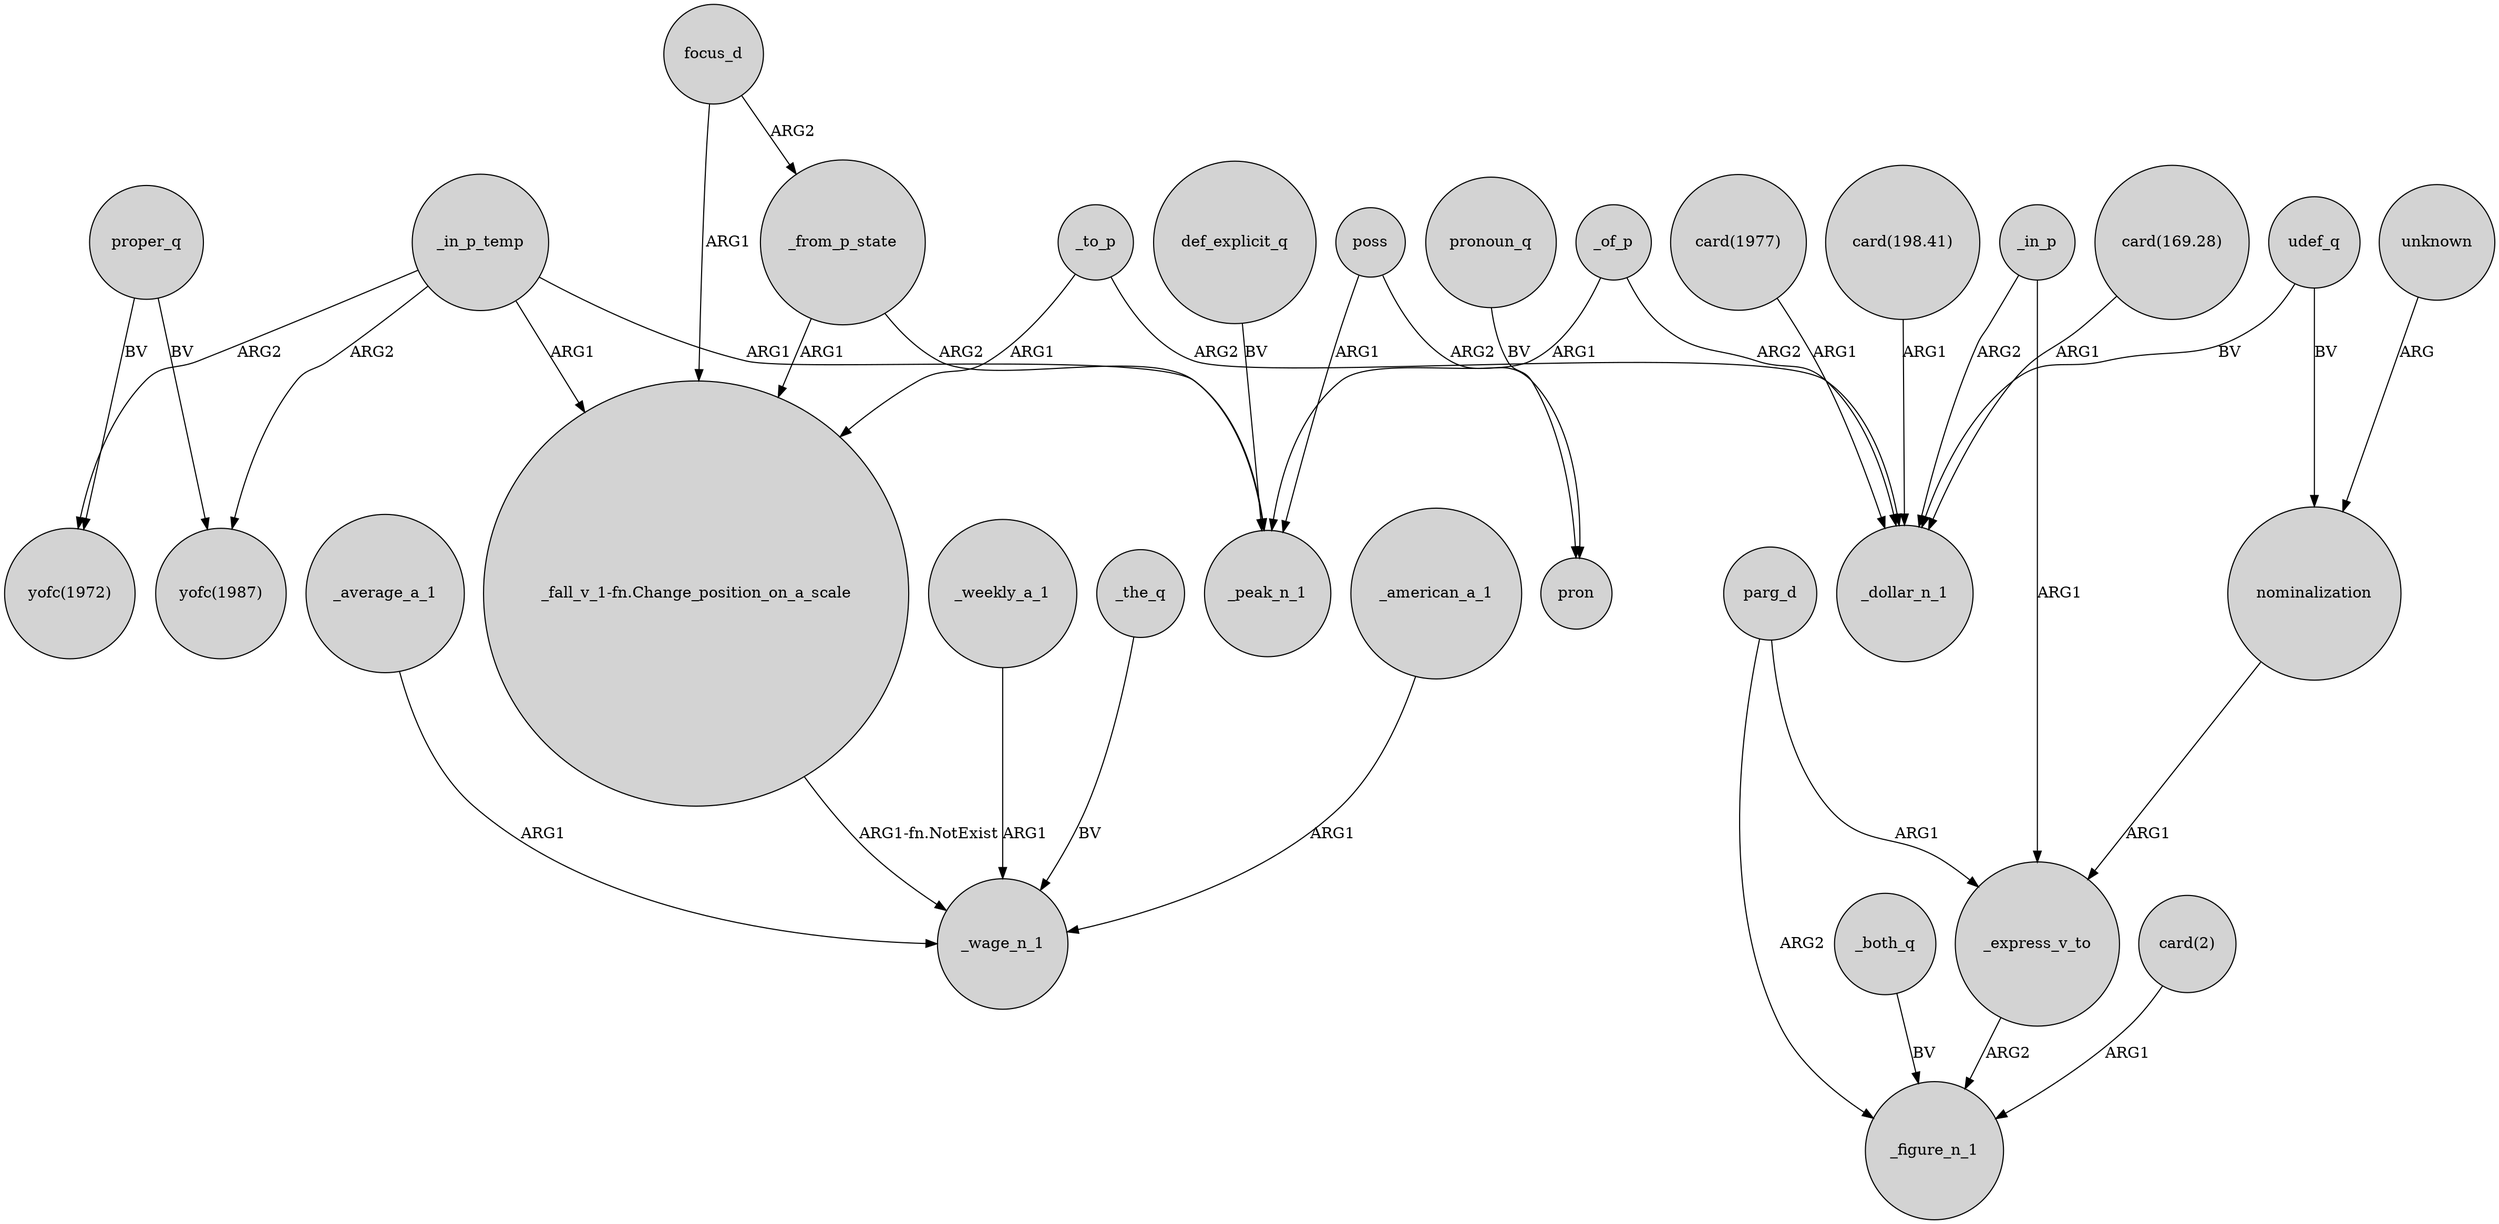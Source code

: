 digraph {
	node [shape=circle style=filled]
	_from_p_state -> _peak_n_1 [label=ARG2]
	_the_q -> _wage_n_1 [label=BV]
	_american_a_1 -> _wage_n_1 [label=ARG1]
	_in_p_temp -> "yofc(1987)" [label=ARG2]
	_in_p -> _dollar_n_1 [label=ARG2]
	"card(198.41)" -> _dollar_n_1 [label=ARG1]
	_to_p -> _dollar_n_1 [label=ARG2]
	unknown -> nominalization [label=ARG]
	poss -> pron [label=ARG2]
	_from_p_state -> "_fall_v_1-fn.Change_position_on_a_scale" [label=ARG1]
	proper_q -> "yofc(1972)" [label=BV]
	_in_p_temp -> _peak_n_1 [label=ARG1]
	parg_d -> _figure_n_1 [label=ARG2]
	focus_d -> "_fall_v_1-fn.Change_position_on_a_scale" [label=ARG1]
	pronoun_q -> pron [label=BV]
	"_fall_v_1-fn.Change_position_on_a_scale" -> _wage_n_1 [label="ARG1-fn.NotExist"]
	poss -> _peak_n_1 [label=ARG1]
	"card(169.28)" -> _dollar_n_1 [label=ARG1]
	def_explicit_q -> _peak_n_1 [label=BV]
	_both_q -> _figure_n_1 [label=BV]
	_in_p -> _express_v_to [label=ARG1]
	_average_a_1 -> _wage_n_1 [label=ARG1]
	udef_q -> nominalization [label=BV]
	"card(2)" -> _figure_n_1 [label=ARG1]
	proper_q -> "yofc(1987)" [label=BV]
	_of_p -> _peak_n_1 [label=ARG1]
	nominalization -> _express_v_to [label=ARG1]
	_in_p_temp -> "_fall_v_1-fn.Change_position_on_a_scale" [label=ARG1]
	_of_p -> _dollar_n_1 [label=ARG2]
	parg_d -> _express_v_to [label=ARG1]
	_in_p_temp -> "yofc(1972)" [label=ARG2]
	_to_p -> "_fall_v_1-fn.Change_position_on_a_scale" [label=ARG1]
	_express_v_to -> _figure_n_1 [label=ARG2]
	focus_d -> _from_p_state [label=ARG2]
	udef_q -> _dollar_n_1 [label=BV]
	"card(1977)" -> _dollar_n_1 [label=ARG1]
	_weekly_a_1 -> _wage_n_1 [label=ARG1]
}

